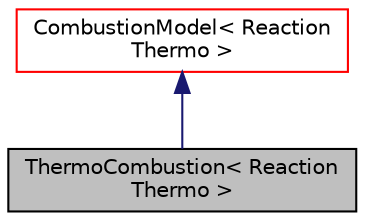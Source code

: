 digraph "ThermoCombustion&lt; ReactionThermo &gt;"
{
  bgcolor="transparent";
  edge [fontname="Helvetica",fontsize="10",labelfontname="Helvetica",labelfontsize="10"];
  node [fontname="Helvetica",fontsize="10",shape=record];
  Node1 [label="ThermoCombustion\< Reaction\lThermo \>",height=0.2,width=0.4,color="black", fillcolor="grey75", style="filled" fontcolor="black"];
  Node2 -> Node1 [dir="back",color="midnightblue",fontsize="10",style="solid",fontname="Helvetica"];
  Node2 [label="CombustionModel\< Reaction\lThermo \>",height=0.2,width=0.4,color="red",URL="$classFoam_1_1CombustionModel.html",tooltip="Combustion models for templated thermodynamics. "];
}
